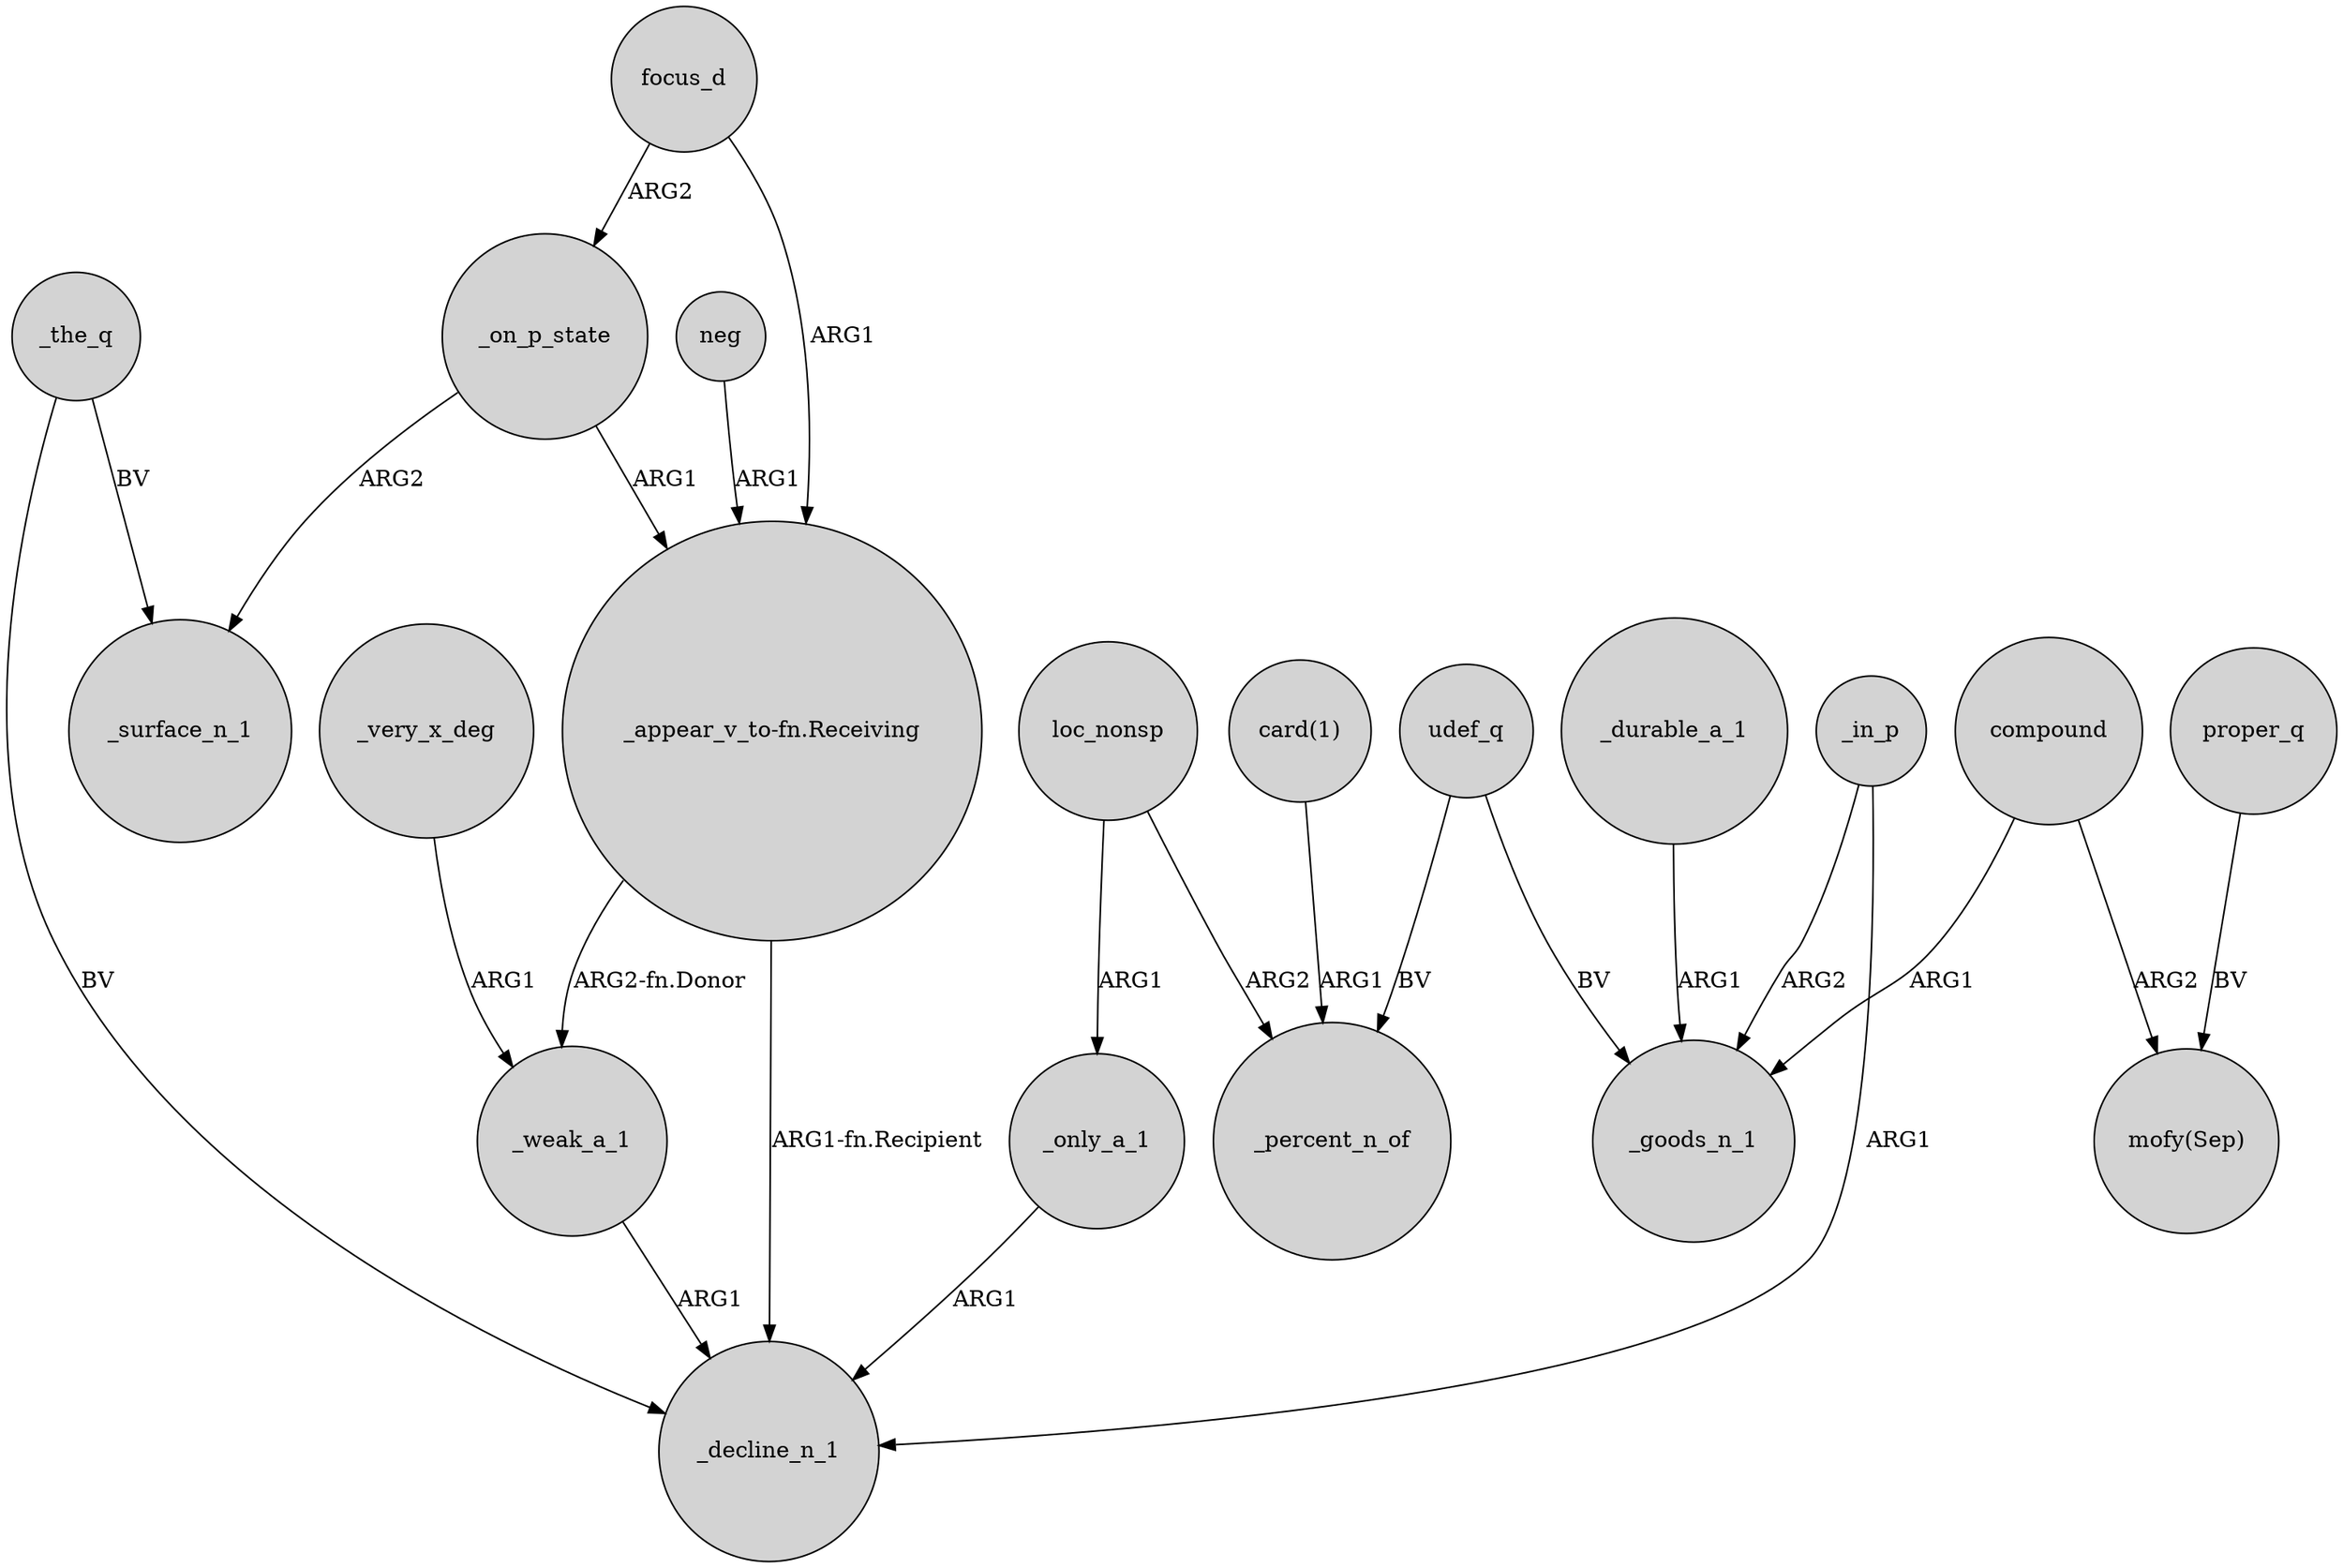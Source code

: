 digraph {
	node [shape=circle style=filled]
	_on_p_state -> _surface_n_1 [label=ARG2]
	neg -> "_appear_v_to-fn.Receiving" [label=ARG1]
	"_appear_v_to-fn.Receiving" -> _decline_n_1 [label="ARG1-fn.Recipient"]
	loc_nonsp -> _only_a_1 [label=ARG1]
	_only_a_1 -> _decline_n_1 [label=ARG1]
	_weak_a_1 -> _decline_n_1 [label=ARG1]
	focus_d -> _on_p_state [label=ARG2]
	_in_p -> _decline_n_1 [label=ARG1]
	"_appear_v_to-fn.Receiving" -> _weak_a_1 [label="ARG2-fn.Donor"]
	focus_d -> "_appear_v_to-fn.Receiving" [label=ARG1]
	compound -> "mofy(Sep)" [label=ARG2]
	udef_q -> _percent_n_of [label=BV]
	_in_p -> _goods_n_1 [label=ARG2]
	udef_q -> _goods_n_1 [label=BV]
	compound -> _goods_n_1 [label=ARG1]
	_very_x_deg -> _weak_a_1 [label=ARG1]
	_the_q -> _surface_n_1 [label=BV]
	"card(1)" -> _percent_n_of [label=ARG1]
	proper_q -> "mofy(Sep)" [label=BV]
	_the_q -> _decline_n_1 [label=BV]
	_on_p_state -> "_appear_v_to-fn.Receiving" [label=ARG1]
	_durable_a_1 -> _goods_n_1 [label=ARG1]
	loc_nonsp -> _percent_n_of [label=ARG2]
}
